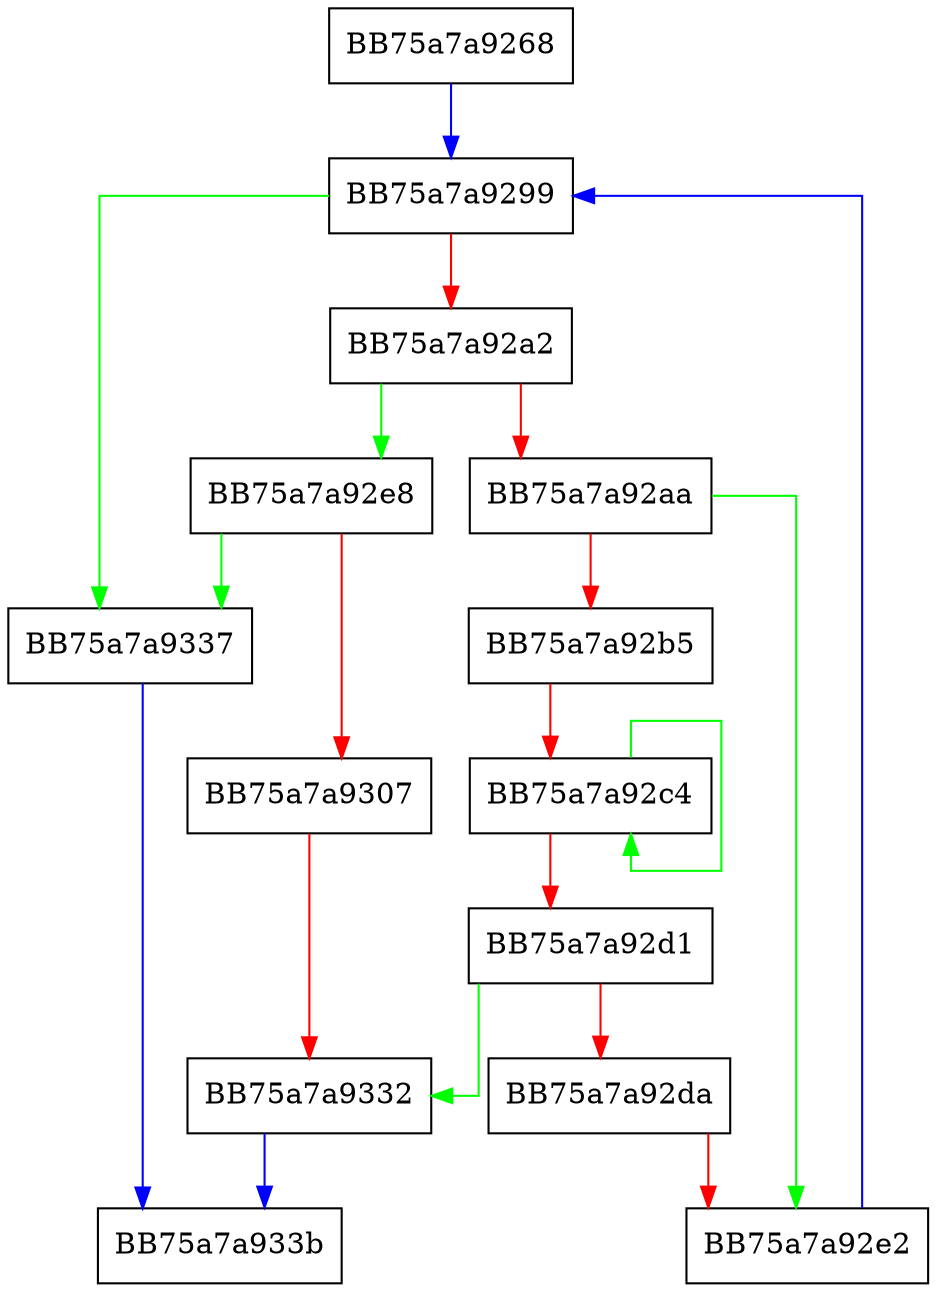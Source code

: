digraph find_or_allocate_unused_stream_nolock {
  node [shape="box"];
  graph [splines=ortho];
  BB75a7a9268 -> BB75a7a9299 [color="blue"];
  BB75a7a9299 -> BB75a7a9337 [color="green"];
  BB75a7a9299 -> BB75a7a92a2 [color="red"];
  BB75a7a92a2 -> BB75a7a92e8 [color="green"];
  BB75a7a92a2 -> BB75a7a92aa [color="red"];
  BB75a7a92aa -> BB75a7a92e2 [color="green"];
  BB75a7a92aa -> BB75a7a92b5 [color="red"];
  BB75a7a92b5 -> BB75a7a92c4 [color="red"];
  BB75a7a92c4 -> BB75a7a92c4 [color="green"];
  BB75a7a92c4 -> BB75a7a92d1 [color="red"];
  BB75a7a92d1 -> BB75a7a9332 [color="green"];
  BB75a7a92d1 -> BB75a7a92da [color="red"];
  BB75a7a92da -> BB75a7a92e2 [color="red"];
  BB75a7a92e2 -> BB75a7a9299 [color="blue"];
  BB75a7a92e8 -> BB75a7a9337 [color="green"];
  BB75a7a92e8 -> BB75a7a9307 [color="red"];
  BB75a7a9307 -> BB75a7a9332 [color="red"];
  BB75a7a9332 -> BB75a7a933b [color="blue"];
  BB75a7a9337 -> BB75a7a933b [color="blue"];
}